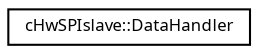digraph "Graphical Class Hierarchy"
{
  edge [fontname="Sans",fontsize="8",labelfontname="Sans",labelfontsize="8"];
  node [fontname="Sans",fontsize="8",shape=record];
  rankdir="LR";
  Node1 [label="cHwSPIslave::DataHandler",height=0.2,width=0.4,color="black", fillcolor="white", style="filled",URL="$classc_hw_s_p_islave_1_1_data_handler.html"];
}
